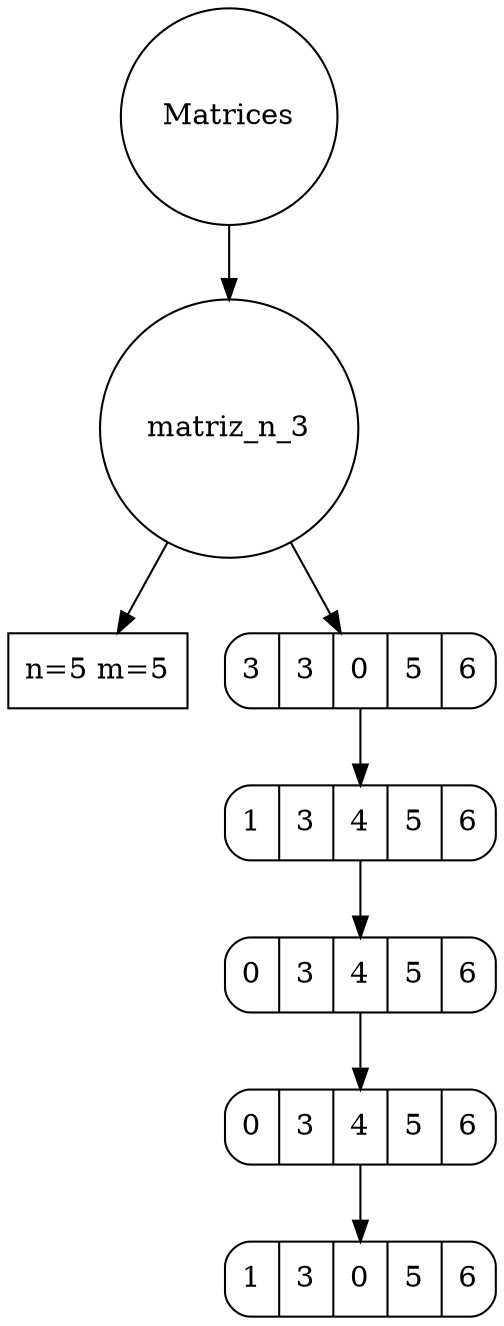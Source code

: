 digraph G{
A[label="Matrices", shape="circle"]
<lista.Nodo object at 0x0000016A3849E070>[label="matriz_n_3",shape="circle"]
55[label="n=5 m=5",shape="box"]
055[label="{ { 3 | 3 | 0 | 5 | 6 } }",shape="Mrecord"]
155[label="{ { 1 | 3 | 4 | 5 | 6 } }",shape="Mrecord"]
255[label="{ { 0 | 3 | 4 | 5 | 6 } }",shape="Mrecord"]
355[label="{ { 0 | 3 | 4 | 5 | 6 } }",shape="Mrecord"]
455[label="{ { 1 | 3 | 0 | 5 | 6 } }",shape="Mrecord"]
A-><lista.Nodo object at 0x0000016A3849E070>
<lista.Nodo object at 0x0000016A3849E070>->55
<lista.Nodo object at 0x0000016A3849E070>->055
055->155
155->255
255->355
355->455
}